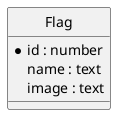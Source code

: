 @startuml
hide circle
skinparam linetype ortho
skinparam monochrome true

entity "Flag" as e01 {
  *id : number
  name : text
  image : text
}
@enduml
